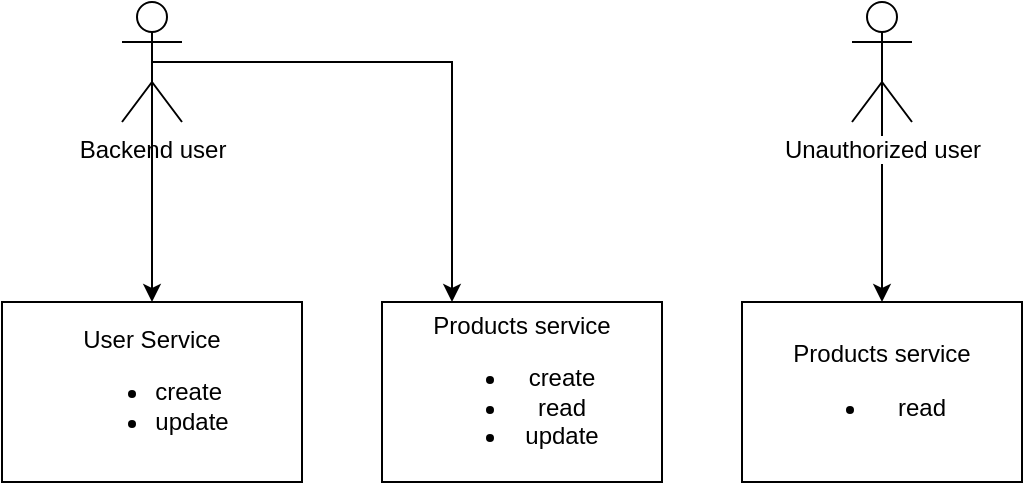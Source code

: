 <mxfile version="12.3.8" type="device" pages="1"><diagram name="Page-1" id="9f46799a-70d6-7492-0946-bef42562c5a5"><mxGraphModel dx="1371" dy="719" grid="1" gridSize="10" guides="1" tooltips="1" connect="1" arrows="1" fold="1" page="1" pageScale="1" pageWidth="1100" pageHeight="850" background="#ffffff" math="0" shadow="0"><root><mxCell id="0"/><mxCell id="1" parent="0"/><mxCell id="vO3SLIKR8Xue2LH_xfHS-3" value="&lt;div&gt;&lt;span&gt;User Service&lt;/span&gt;&lt;/div&gt;&lt;ul&gt;&lt;li style=&quot;text-align: left&quot;&gt;create&lt;/li&gt;&lt;li style=&quot;text-align: left&quot;&gt;update&lt;/li&gt;&lt;/ul&gt;" style="rounded=0;whiteSpace=wrap;html=1;" vertex="1" parent="1"><mxGeometry x="30" y="480" width="150" height="90" as="geometry"/></mxCell><mxCell id="vO3SLIKR8Xue2LH_xfHS-9" style="edgeStyle=orthogonalEdgeStyle;rounded=0;orthogonalLoop=1;jettySize=auto;html=1;exitX=0.5;exitY=0.5;exitDx=0;exitDy=0;exitPerimeter=0;entryX=0.25;entryY=0;entryDx=0;entryDy=0;" edge="1" parent="1" source="vO3SLIKR8Xue2LH_xfHS-4" target="vO3SLIKR8Xue2LH_xfHS-8"><mxGeometry relative="1" as="geometry"/></mxCell><mxCell id="vO3SLIKR8Xue2LH_xfHS-4" value="Backend user" style="shape=umlActor;verticalLabelPosition=bottom;labelBackgroundColor=#ffffff;verticalAlign=top;html=1;outlineConnect=0;" vertex="1" parent="1"><mxGeometry x="90" y="330" width="30" height="60" as="geometry"/></mxCell><mxCell id="vO3SLIKR8Xue2LH_xfHS-5" value="" style="endArrow=classic;html=1;entryX=0.5;entryY=0;entryDx=0;entryDy=0;exitX=0.5;exitY=0.5;exitDx=0;exitDy=0;exitPerimeter=0;" edge="1" parent="1" source="vO3SLIKR8Xue2LH_xfHS-4" target="vO3SLIKR8Xue2LH_xfHS-3"><mxGeometry width="50" height="50" relative="1" as="geometry"><mxPoint x="300" y="270" as="sourcePoint"/><mxPoint x="260" y="310" as="targetPoint"/></mxGeometry></mxCell><mxCell id="vO3SLIKR8Xue2LH_xfHS-8" value="Products service&lt;br&gt;&lt;ul&gt;&lt;li&gt;create&lt;/li&gt;&lt;li&gt;read&lt;/li&gt;&lt;li&gt;update&lt;/li&gt;&lt;/ul&gt;" style="rounded=0;whiteSpace=wrap;html=1;align=center;" vertex="1" parent="1"><mxGeometry x="220" y="480" width="140" height="90" as="geometry"/></mxCell><mxCell id="vO3SLIKR8Xue2LH_xfHS-19" style="edgeStyle=orthogonalEdgeStyle;rounded=0;orthogonalLoop=1;jettySize=auto;html=1;exitX=0.5;exitY=0.5;exitDx=0;exitDy=0;exitPerimeter=0;" edge="1" parent="1" source="vO3SLIKR8Xue2LH_xfHS-14" target="vO3SLIKR8Xue2LH_xfHS-18"><mxGeometry relative="1" as="geometry"/></mxCell><mxCell id="vO3SLIKR8Xue2LH_xfHS-14" value="Unauthorized user&lt;br&gt;" style="shape=umlActor;verticalLabelPosition=bottom;labelBackgroundColor=#ffffff;verticalAlign=top;html=1;outlineConnect=0;" vertex="1" parent="1"><mxGeometry x="455" y="330" width="30" height="60" as="geometry"/></mxCell><mxCell id="vO3SLIKR8Xue2LH_xfHS-18" value="Products service&lt;br&gt;&lt;ul&gt;&lt;li&gt;read&lt;/li&gt;&lt;/ul&gt;" style="rounded=0;whiteSpace=wrap;html=1;align=center;" vertex="1" parent="1"><mxGeometry x="400" y="480" width="140" height="90" as="geometry"/></mxCell></root></mxGraphModel></diagram></mxfile>